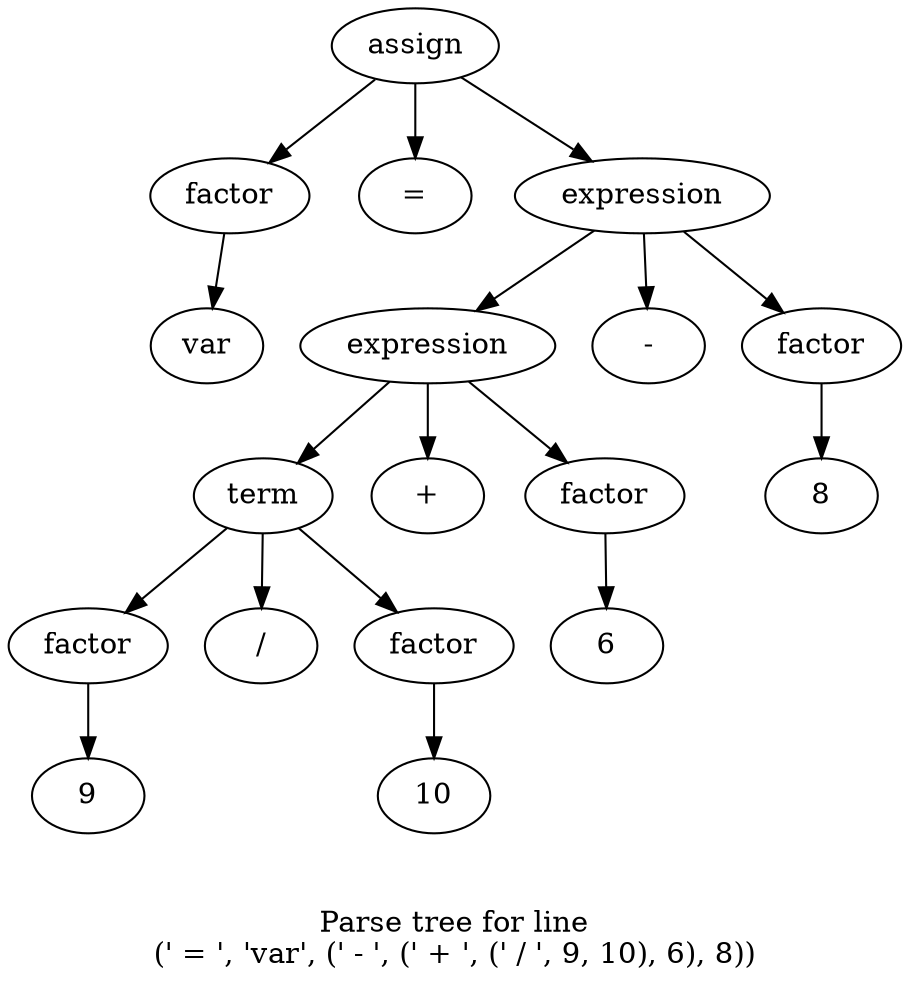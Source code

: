 // (' = ', 'var', (' - ', (' + ', (' / ', 9, 10), 6), 8))
digraph {
	Z [label=assign]
	X [label=factor]
	W [label=var]
	Y [label=" = "]
	V [label=expression]
	T [label=expression]
	R [label=term]
	P [label=factor]
	O [label=9]
	Q [label=" / "]
	N [label=factor]
	M [label=10]
	R [label=term]
	S [label=" + "]
	L [label=factor]
	K [label=6]
	T [label=expression]
	U [label=" - "]
	J [label=factor]
	I [label=8]
	V [label=expression]
	Z -> X
	X -> W
	Z -> Y
	R -> P
	P -> O
	R -> Q
	R -> N
	N -> M
	T -> R
	T -> S
	T -> L
	L -> K
	V -> T
	V -> U
	V -> J
	J -> I
	Z -> V
	label="\n\nParse tree for line\n(' = ', 'var', (' - ', (' + ', (' / ', 9, 10), 6), 8))"
}
